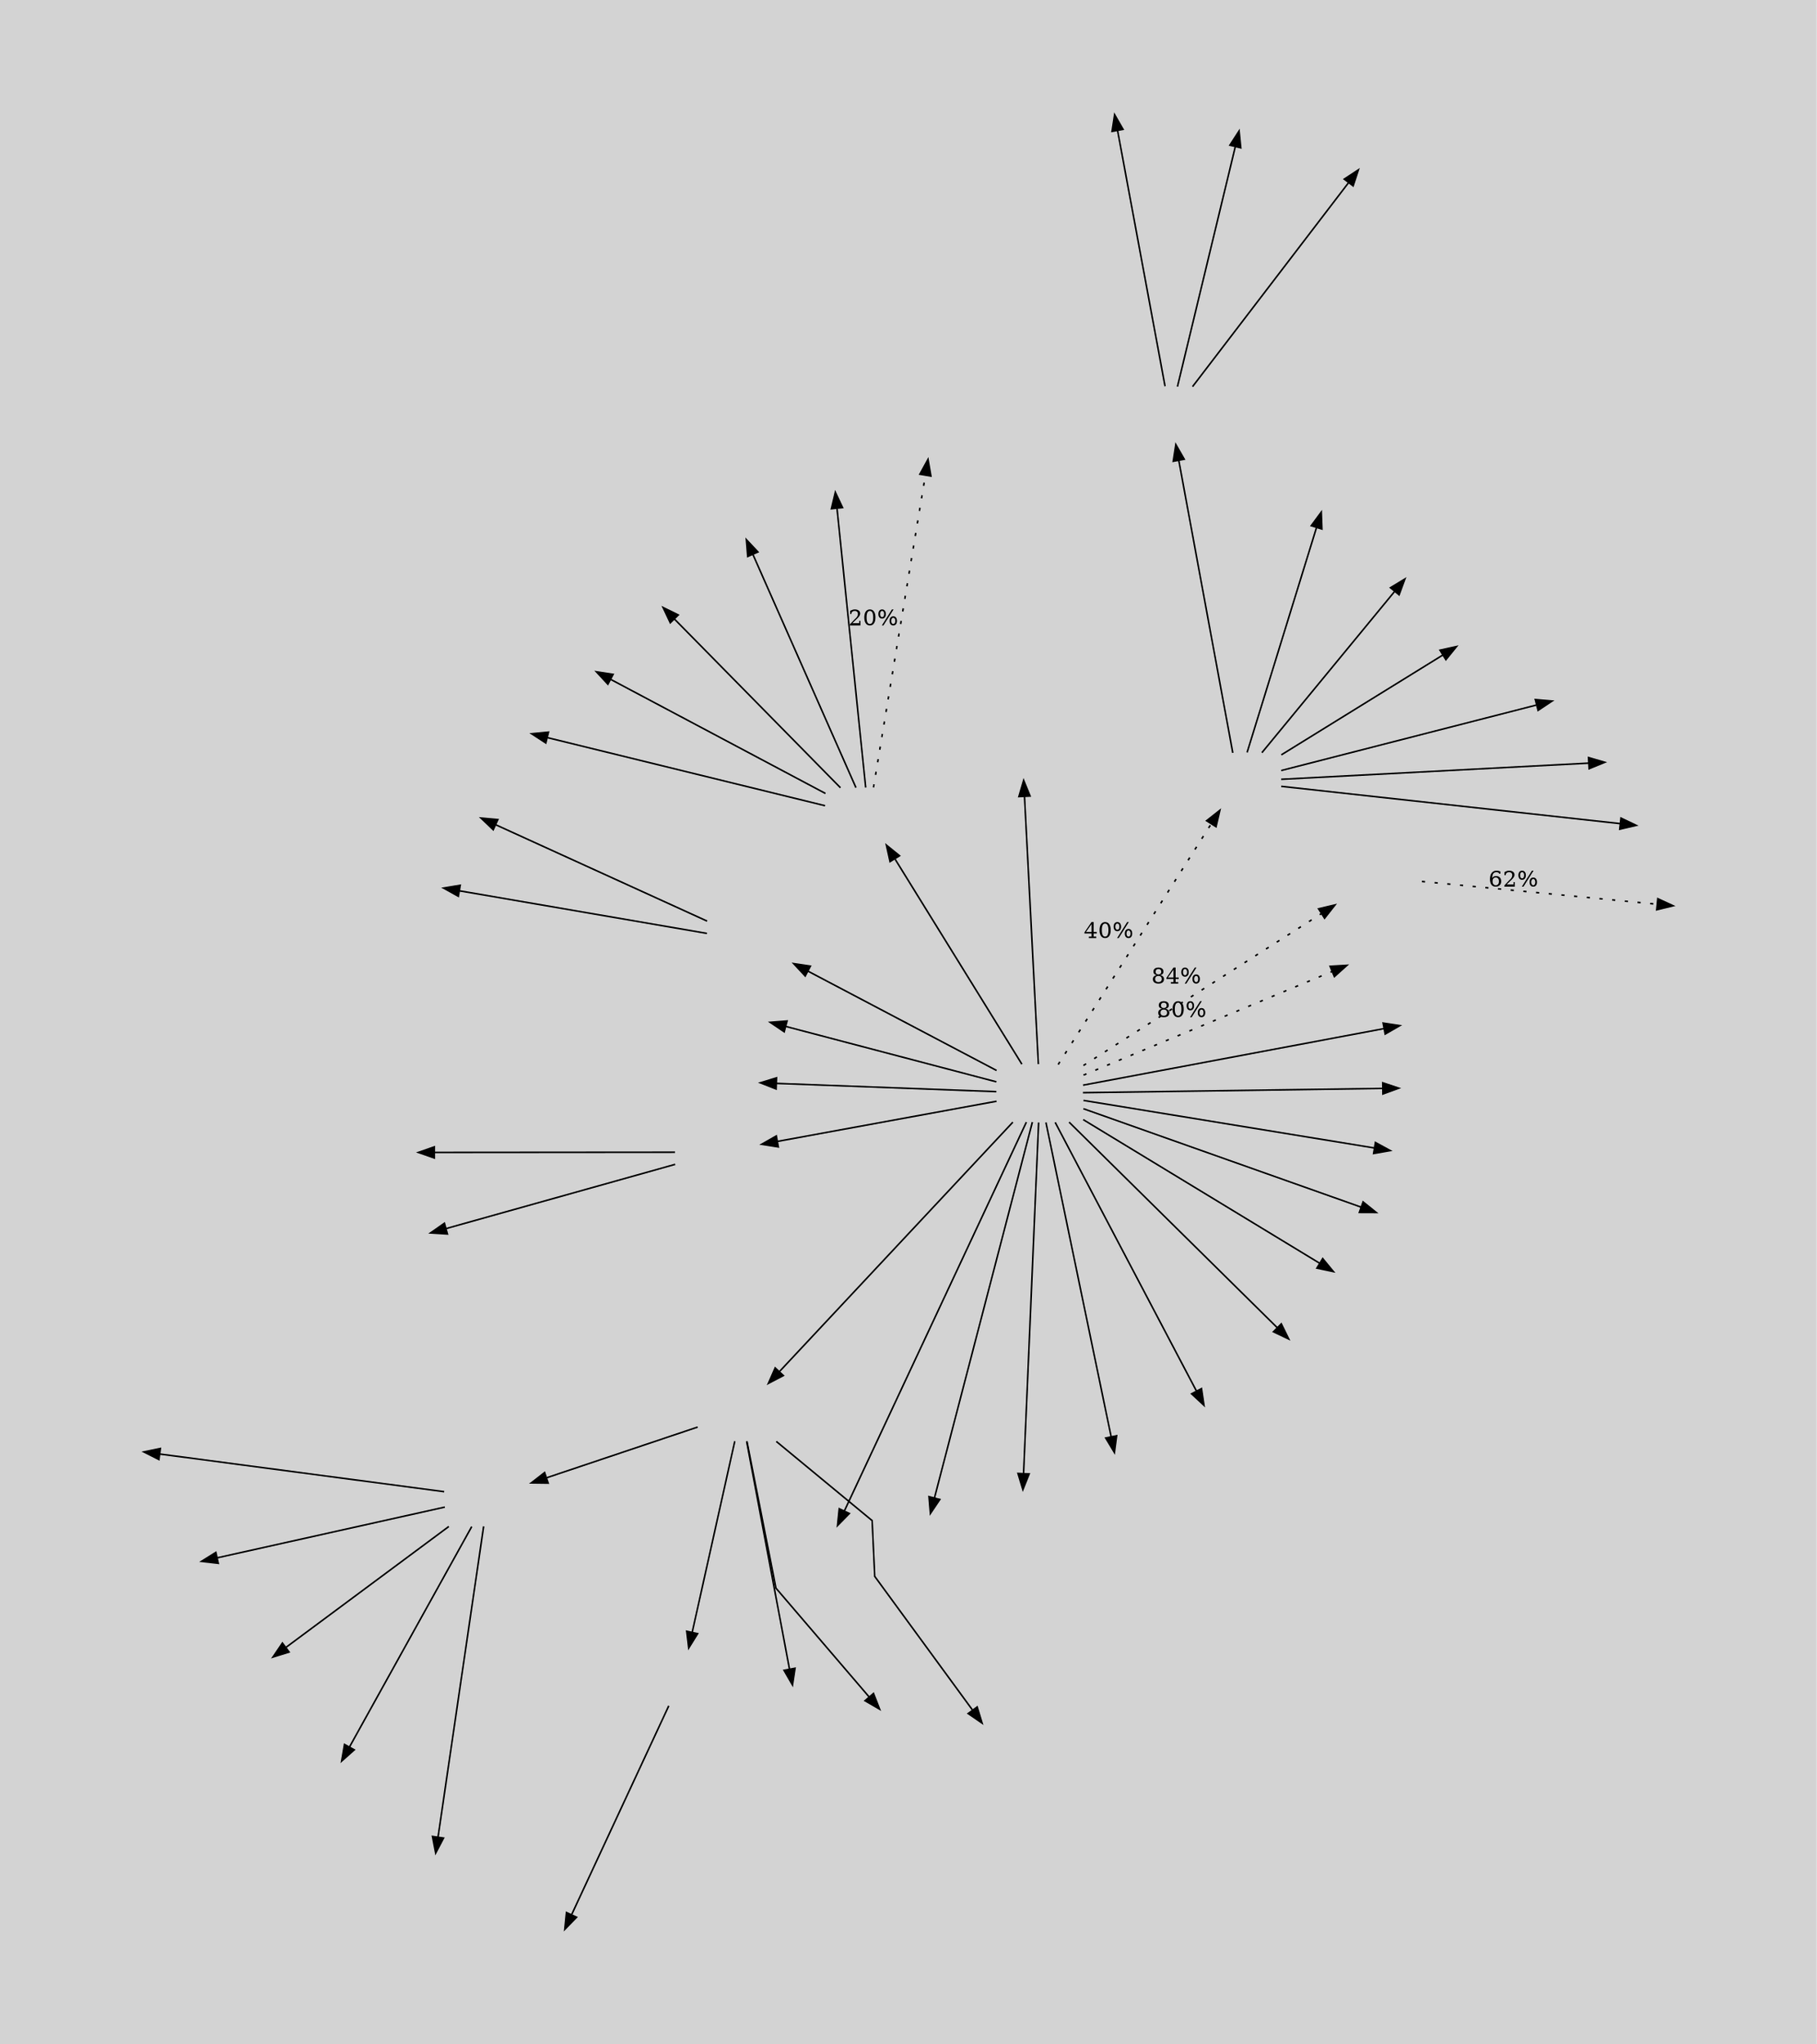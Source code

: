 digraph {
    labeljust="r"
    fontname="Fira Sans UltraLight"
    imagepath="images"
    layout=twopi
    overlap=prism
    overlap_scaling=-5
    splines=polyline
    graph [pad="0.5,0.5", bgcolor=lightgray, truecolor=true]
    node [shape=none, bgcolor=transparent, imagescale=true]

    subgraph tencent {
        "Tencent Games" [image="tencent_games.png", label=""]
        "Grinding Gear Games" [image="grinding_gear.png", label=""]
        "Space Ape Games" [image="space_ape.png", label=""]
        "Supercell" [image="supercell.png", label=""]
        "Certain Affinity" [image="certain_affinity.png", label=""]
        "Epic Games" [image="epic_games.png", label=""]

        "Tencent Games" -> {
            "Funcom" [image="funcom.png", label=""]
            "Leyou" [image="leyou.png", label=""]
            "Riot Games" [image="riot_games.png", label=""]
            "Sharkmob" [image="sharkmob.png", label=""]
            "Turtle Rock Studios" [image="turtle_rock.png", label=""]
            "Wake Up Interactive" [image="wakeup.png", label=""]
            "Sumo Group" [image="sumo_group.png", label=""]
            "Fatshark" [image="fatshark.png", label=""]
            "Miniclip" [image="miniclip.png", label=""]
            "Klei Entertainment" [image="klei.png", label=""]
            "10 Chambers Collective" [image="10chambers.png", label=""]
            "Yager Development" [image="yager.png", label=""]
            "Aurora Studio Group" [image="aurora_studios.png", label=""]
            "TiMi Studio Group" [image="timi_studios.png", label=""]
            "Lightspeed & Quantum Studio Group" [image="lightspeed_and_quantum.png", label=""]
            "Morefun Studio Group" [image="morefun_studio.png", label=""]
            "NExT Studios" [image="next_studios.png", label=""]
            "Stunlock Studios" [image="stunlock_studios.png", label=""]
        }

        "Epic Games" -> {
            "Chair Entertainment" [image="chair_entertainment.png", label=""]
            "Cloudgine" [image="cloudgine.png", label=""]
            "Harmonix" [image="harmonix.png", label=""]
            "Kamu" [image="kamu.png", label=""]
            "Psyonix" [image="psyonix.png", label=""]
            "RAD Game Tools" [image="rad_game_tools.png", label=""]
            "Tonic Games Group" [image="tonic_games_group.png", label=""]
        }

        "Tonic Games Group" -> {
            "Mediatonic" [image="mediatonic.png", label=""]
            "Irregular Corporation" [image="irregular_corporation.png", label=""]
            "Fortitude Games" [image="fortitude_games.png", label=""]
        }

        "Leyou" -> {
            "Athlon Games" [image="athlon_games.png", label=""]
            "Digital Extremes" [image="digital_extremes.png", label=""]
            "Kingmaker" [image="kingmaker.png", label=""]
            "Radiance Games" [image="radiance.png", label=""]
            "Splash Damage" [image="splash_damage.png", label=""]
        }


        "Wake Up Interactive" -> {
            "Soleil" [image="soleil.png", label=""]
            "Valhalla Game Studios" [image="valhalla.png", label=""]
        }

        "Sumo Group" -> {
            "Sumo Digital" [image="sumo_digital.png", label=""]
            "Pipeworks Studios" [image="pipeworks.png", label=""]
            "Atomhawk" [image="atomhawk.png", label=""]
            "Secret Mode" [image="secret_mode.png", label=""]
            "Auroch Digital" [image="auroch_digital.png", label=""]
        }

        "Sumo Digital" -> {
            "Lab42" [image="lab42.png", label=""]
            "PixelAnt Games" [image="pixelant.png", label=""]
            "Red Kite Games" [image="red_kite.png", label=""]
            "Sumo Pune" [image="sumo_pune.png", label=""]
            "The Chinese Room" [image="chinese_room.png", label=""]
        }

        "Riot Games" -> {
            "Radiant Entertainment" [image="radiant_entertainment.png", label=""]
            "Hypixel Studios" [image="hypixel_studios.png", label=""]
        }

        "Pipeworks Studios" -> {
            "Timbre Games" [image="timbre_games.png", label=""]
        }

        "Tencent Games" -> "Supercell" [label="84%", style=dotted]
        "Tencent Games" -> "Grinding Gear Games" [label="80%", style=dotted]
        "Tencent Games" -> "Epic Games" [label="40%", style=dotted]
        "Supercell" -> "Space Ape Games" [label="62%", style=dotted]
        "Leyou" -> "Certain Affinity" [label="20%", style=dotted]
    }
}